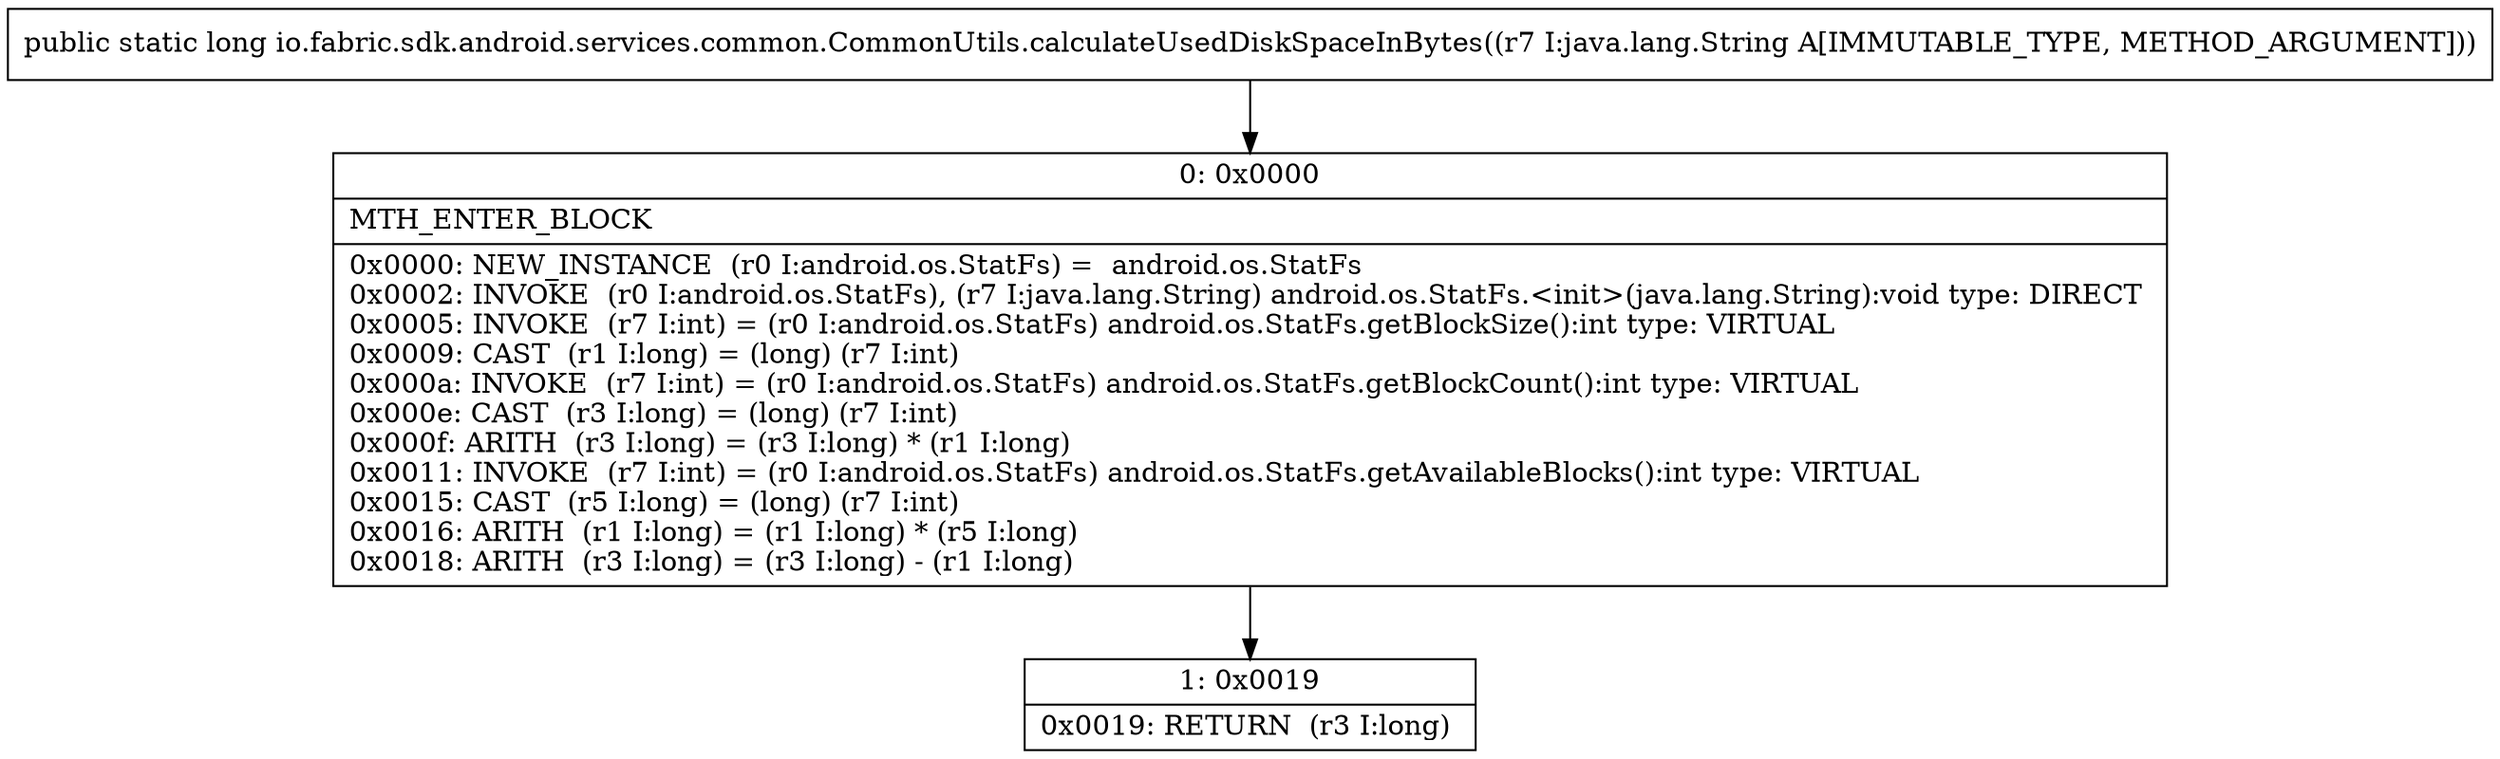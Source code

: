 digraph "CFG forio.fabric.sdk.android.services.common.CommonUtils.calculateUsedDiskSpaceInBytes(Ljava\/lang\/String;)J" {
Node_0 [shape=record,label="{0\:\ 0x0000|MTH_ENTER_BLOCK\l|0x0000: NEW_INSTANCE  (r0 I:android.os.StatFs) =  android.os.StatFs \l0x0002: INVOKE  (r0 I:android.os.StatFs), (r7 I:java.lang.String) android.os.StatFs.\<init\>(java.lang.String):void type: DIRECT \l0x0005: INVOKE  (r7 I:int) = (r0 I:android.os.StatFs) android.os.StatFs.getBlockSize():int type: VIRTUAL \l0x0009: CAST  (r1 I:long) = (long) (r7 I:int) \l0x000a: INVOKE  (r7 I:int) = (r0 I:android.os.StatFs) android.os.StatFs.getBlockCount():int type: VIRTUAL \l0x000e: CAST  (r3 I:long) = (long) (r7 I:int) \l0x000f: ARITH  (r3 I:long) = (r3 I:long) * (r1 I:long) \l0x0011: INVOKE  (r7 I:int) = (r0 I:android.os.StatFs) android.os.StatFs.getAvailableBlocks():int type: VIRTUAL \l0x0015: CAST  (r5 I:long) = (long) (r7 I:int) \l0x0016: ARITH  (r1 I:long) = (r1 I:long) * (r5 I:long) \l0x0018: ARITH  (r3 I:long) = (r3 I:long) \- (r1 I:long) \l}"];
Node_1 [shape=record,label="{1\:\ 0x0019|0x0019: RETURN  (r3 I:long) \l}"];
MethodNode[shape=record,label="{public static long io.fabric.sdk.android.services.common.CommonUtils.calculateUsedDiskSpaceInBytes((r7 I:java.lang.String A[IMMUTABLE_TYPE, METHOD_ARGUMENT])) }"];
MethodNode -> Node_0;
Node_0 -> Node_1;
}

